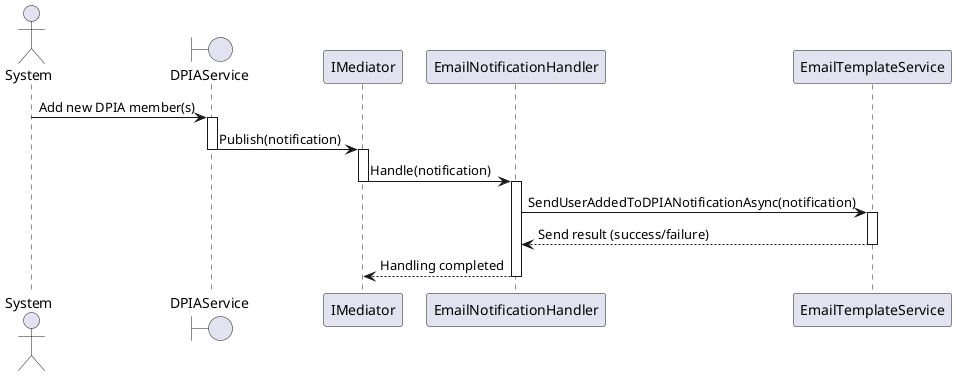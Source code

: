 @startuml
actor System
boundary "DPIAService" as Service
participant "IMediator" as Mediator
participant "EmailNotificationHandler" as Handler
participant "EmailTemplateService" as TemplateService

System -> Service : Add new DPIA member(s)
activate Service
Service -> Mediator : Publish(notification)
deactivate Service
activate Mediator

Mediator -> Handler : Handle(notification)
deactivate Mediator
activate Handler

Handler -> TemplateService : SendUserAddedToDPIANotificationAsync(notification)
activate TemplateService
TemplateService --> Handler : Send result (success/failure)
deactivate TemplateService
Handler --> Mediator : Handling completed
deactivate Handler

@enduml
